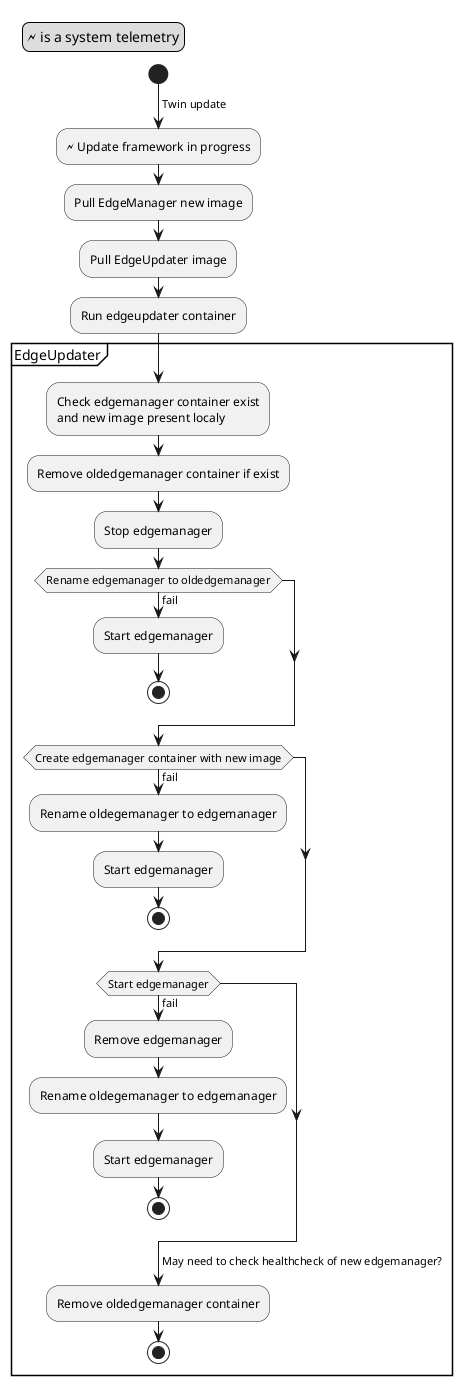 @startuml
legend top left
🗲 is a system telemetry
endlegend

start
-> Twin update;
:🗲 Update framework in progress;
:Pull EdgeManager new image;
:Pull EdgeUpdater image;
:Run edgeupdater container;

partition EdgeUpdater {
    :Check edgemanager container exist
    and new image present localy;
    :Remove oldedgemanager container if exist;
    :Stop edgemanager;
    if (Rename edgemanager to oldedgemanager) then (fail)
        :Start edgemanager;
        stop
    endif
    if (Create edgemanager container with new image) then (fail)
        :Rename oldegemanager to edgemanager;
        :Start edgemanager;
        stop
    endif
    if (Start edgemanager) then (fail)
        :Remove edgemanager;
        :Rename oldegemanager to edgemanager;
        :Start edgemanager;
        stop
    endif
    ->May need to check healthcheck of new edgemanager?;
    :Remove oldedgemanager container;
    stop
}
@enduml
